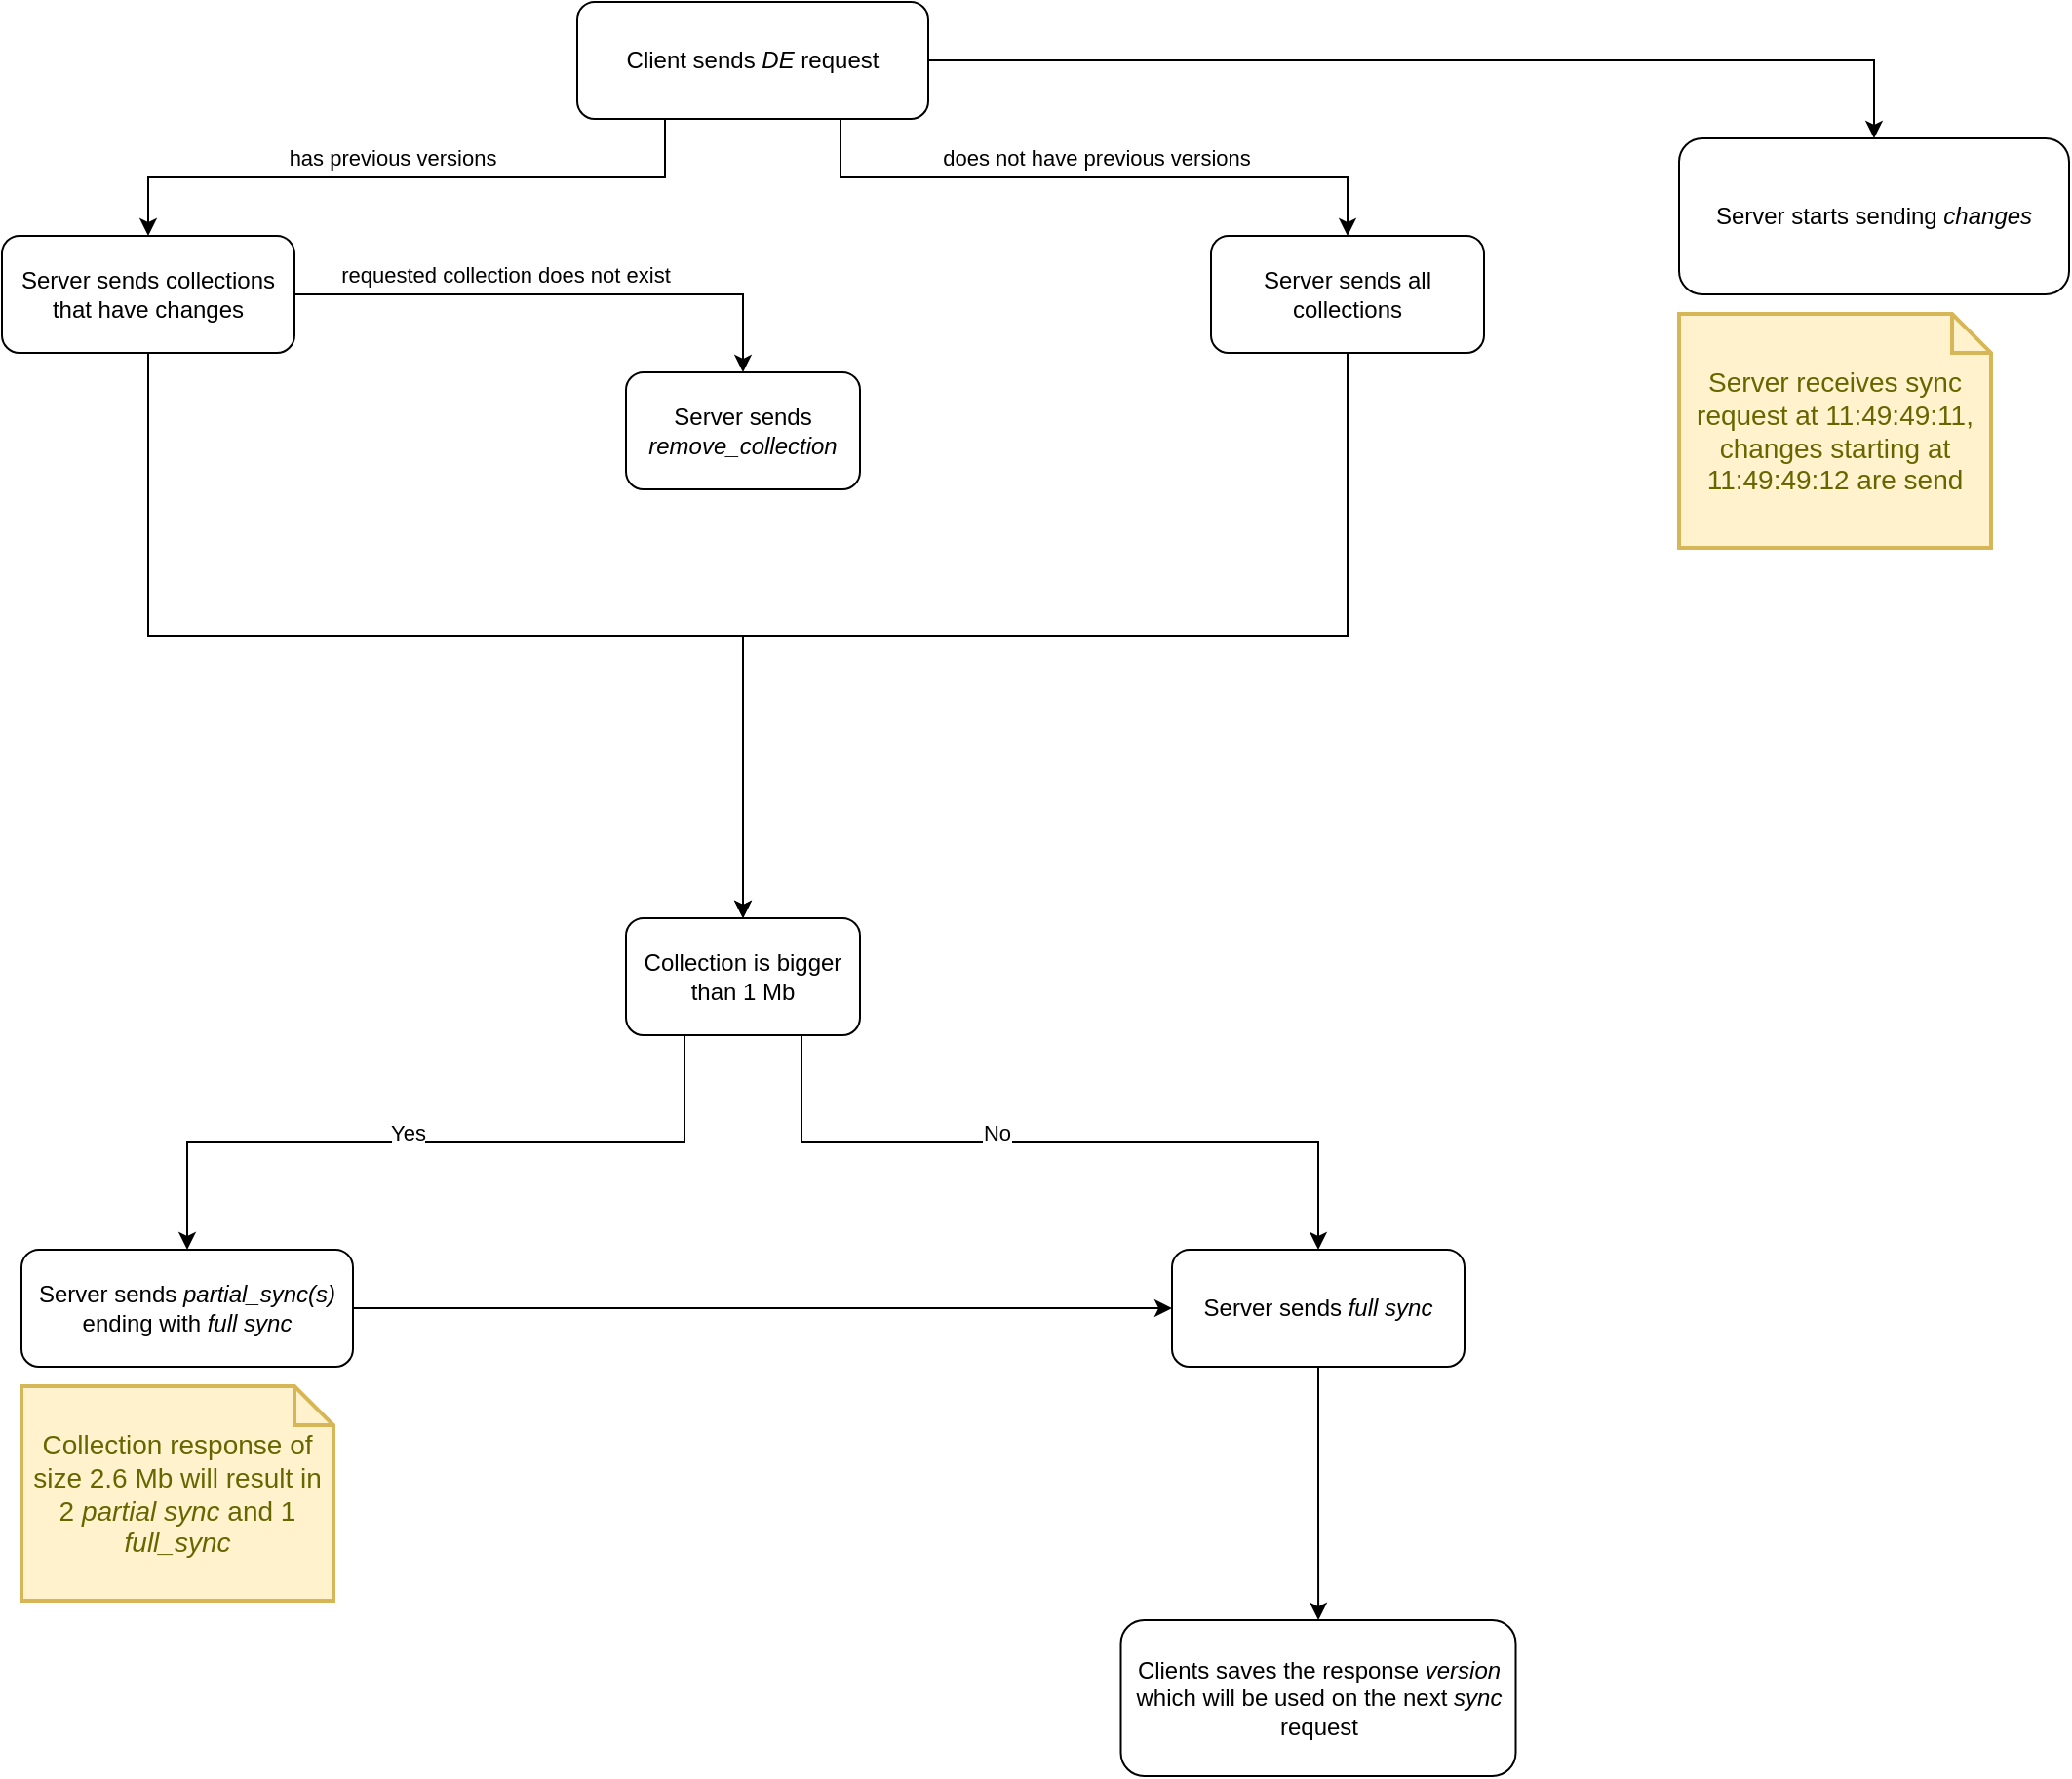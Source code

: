 <mxfile version="22.1.7" type="device">
  <diagram name="Page-1" id="D1gy60uCmTZI7_eMrfbx">
    <mxGraphModel dx="965" dy="616" grid="1" gridSize="10" guides="1" tooltips="1" connect="1" arrows="1" fold="1" page="1" pageScale="1" pageWidth="850" pageHeight="1100" math="0" shadow="0">
      <root>
        <mxCell id="0" />
        <mxCell id="1" parent="0" />
        <mxCell id="F3ZHKQ5qh3a04gbjnDMH-6" style="edgeStyle=orthogonalEdgeStyle;rounded=0;orthogonalLoop=1;jettySize=auto;html=1;exitX=0.25;exitY=1;exitDx=0;exitDy=0;" parent="1" source="F3ZHKQ5qh3a04gbjnDMH-2" target="F3ZHKQ5qh3a04gbjnDMH-4" edge="1">
          <mxGeometry relative="1" as="geometry" />
        </mxCell>
        <mxCell id="F3ZHKQ5qh3a04gbjnDMH-10" value="has previous versions" style="edgeLabel;html=1;align=center;verticalAlign=middle;resizable=0;points=[];" parent="F3ZHKQ5qh3a04gbjnDMH-6" vertex="1" connectable="0">
          <mxGeometry x="0.139" y="-4" relative="1" as="geometry">
            <mxPoint x="15" y="-6" as="offset" />
          </mxGeometry>
        </mxCell>
        <mxCell id="F3ZHKQ5qh3a04gbjnDMH-7" style="edgeStyle=orthogonalEdgeStyle;rounded=0;orthogonalLoop=1;jettySize=auto;html=1;exitX=0.75;exitY=1;exitDx=0;exitDy=0;" parent="1" source="F3ZHKQ5qh3a04gbjnDMH-2" target="F3ZHKQ5qh3a04gbjnDMH-5" edge="1">
          <mxGeometry relative="1" as="geometry" />
        </mxCell>
        <mxCell id="F3ZHKQ5qh3a04gbjnDMH-9" value="does not have previous versions" style="edgeLabel;html=1;align=center;verticalAlign=middle;resizable=0;points=[];" parent="F3ZHKQ5qh3a04gbjnDMH-7" vertex="1" connectable="0">
          <mxGeometry x="-0.147" relative="1" as="geometry">
            <mxPoint x="24" y="-10" as="offset" />
          </mxGeometry>
        </mxCell>
        <mxCell id="F3ZHKQ5qh3a04gbjnDMH-28" style="edgeStyle=orthogonalEdgeStyle;rounded=0;orthogonalLoop=1;jettySize=auto;html=1;exitX=1;exitY=0.5;exitDx=0;exitDy=0;entryX=0.5;entryY=0;entryDx=0;entryDy=0;" parent="1" source="F3ZHKQ5qh3a04gbjnDMH-2" target="F3ZHKQ5qh3a04gbjnDMH-26" edge="1">
          <mxGeometry relative="1" as="geometry" />
        </mxCell>
        <mxCell id="F3ZHKQ5qh3a04gbjnDMH-2" value="Client sends &lt;i&gt;DE&lt;/i&gt;&amp;nbsp;request" style="rounded=1;whiteSpace=wrap;html=1;" parent="1" vertex="1">
          <mxGeometry x="335" y="20" width="180" height="60" as="geometry" />
        </mxCell>
        <mxCell id="F3ZHKQ5qh3a04gbjnDMH-15" style="edgeStyle=orthogonalEdgeStyle;rounded=0;orthogonalLoop=1;jettySize=auto;html=1;exitX=1;exitY=0.5;exitDx=0;exitDy=0;" parent="1" source="F3ZHKQ5qh3a04gbjnDMH-4" target="F3ZHKQ5qh3a04gbjnDMH-14" edge="1">
          <mxGeometry relative="1" as="geometry" />
        </mxCell>
        <mxCell id="F3ZHKQ5qh3a04gbjnDMH-16" value="requested collection does not exist" style="edgeLabel;html=1;align=center;verticalAlign=middle;resizable=0;points=[];" parent="F3ZHKQ5qh3a04gbjnDMH-15" vertex="1" connectable="0">
          <mxGeometry x="-0.486" y="-3" relative="1" as="geometry">
            <mxPoint x="38" y="-13" as="offset" />
          </mxGeometry>
        </mxCell>
        <mxCell id="F3ZHKQ5qh3a04gbjnDMH-17" style="edgeStyle=orthogonalEdgeStyle;rounded=0;orthogonalLoop=1;jettySize=auto;html=1;exitX=0.5;exitY=1;exitDx=0;exitDy=0;entryX=0.5;entryY=0;entryDx=0;entryDy=0;" parent="1" source="F3ZHKQ5qh3a04gbjnDMH-4" target="F3ZHKQ5qh3a04gbjnDMH-11" edge="1">
          <mxGeometry relative="1" as="geometry" />
        </mxCell>
        <mxCell id="F3ZHKQ5qh3a04gbjnDMH-4" value="Server sends collections that have changes" style="rounded=1;whiteSpace=wrap;html=1;" parent="1" vertex="1">
          <mxGeometry x="40" y="140" width="150" height="60" as="geometry" />
        </mxCell>
        <mxCell id="F3ZHKQ5qh3a04gbjnDMH-19" style="edgeStyle=orthogonalEdgeStyle;rounded=0;orthogonalLoop=1;jettySize=auto;html=1;exitX=0.5;exitY=1;exitDx=0;exitDy=0;entryX=0.5;entryY=0;entryDx=0;entryDy=0;" parent="1" source="F3ZHKQ5qh3a04gbjnDMH-5" target="F3ZHKQ5qh3a04gbjnDMH-11" edge="1">
          <mxGeometry relative="1" as="geometry" />
        </mxCell>
        <mxCell id="F3ZHKQ5qh3a04gbjnDMH-5" value="Server sends all collections" style="rounded=1;whiteSpace=wrap;html=1;" parent="1" vertex="1">
          <mxGeometry x="660" y="140" width="140" height="60" as="geometry" />
        </mxCell>
        <mxCell id="F3ZHKQ5qh3a04gbjnDMH-20" style="edgeStyle=orthogonalEdgeStyle;rounded=0;orthogonalLoop=1;jettySize=auto;html=1;exitX=0.75;exitY=1;exitDx=0;exitDy=0;" parent="1" source="F3ZHKQ5qh3a04gbjnDMH-11" target="F3ZHKQ5qh3a04gbjnDMH-12" edge="1">
          <mxGeometry relative="1" as="geometry" />
        </mxCell>
        <mxCell id="F3ZHKQ5qh3a04gbjnDMH-22" value="No" style="edgeLabel;html=1;align=center;verticalAlign=middle;resizable=0;points=[];" parent="F3ZHKQ5qh3a04gbjnDMH-20" vertex="1" connectable="0">
          <mxGeometry x="-0.237" y="3" relative="1" as="geometry">
            <mxPoint x="12" y="-2" as="offset" />
          </mxGeometry>
        </mxCell>
        <mxCell id="F3ZHKQ5qh3a04gbjnDMH-21" style="edgeStyle=orthogonalEdgeStyle;rounded=0;orthogonalLoop=1;jettySize=auto;html=1;exitX=0.25;exitY=1;exitDx=0;exitDy=0;" parent="1" source="F3ZHKQ5qh3a04gbjnDMH-11" target="F3ZHKQ5qh3a04gbjnDMH-13" edge="1">
          <mxGeometry relative="1" as="geometry" />
        </mxCell>
        <mxCell id="F3ZHKQ5qh3a04gbjnDMH-23" value="Yes" style="edgeLabel;html=1;align=center;verticalAlign=middle;resizable=0;points=[];" parent="F3ZHKQ5qh3a04gbjnDMH-21" vertex="1" connectable="0">
          <mxGeometry x="0.229" y="1" relative="1" as="geometry">
            <mxPoint x="27" y="-6" as="offset" />
          </mxGeometry>
        </mxCell>
        <mxCell id="F3ZHKQ5qh3a04gbjnDMH-11" value="Collection is bigger than 1 Mb" style="rounded=1;whiteSpace=wrap;html=1;" parent="1" vertex="1">
          <mxGeometry x="360" y="490" width="120" height="60" as="geometry" />
        </mxCell>
        <mxCell id="QPECrZo4n5FLmgTB3uuv-4" style="edgeStyle=orthogonalEdgeStyle;rounded=0;orthogonalLoop=1;jettySize=auto;html=1;exitX=0.5;exitY=1;exitDx=0;exitDy=0;" parent="1" source="F3ZHKQ5qh3a04gbjnDMH-12" target="QPECrZo4n5FLmgTB3uuv-3" edge="1">
          <mxGeometry relative="1" as="geometry" />
        </mxCell>
        <mxCell id="F3ZHKQ5qh3a04gbjnDMH-12" value="Server sends &lt;i&gt;full sync&lt;/i&gt;" style="rounded=1;whiteSpace=wrap;html=1;" parent="1" vertex="1">
          <mxGeometry x="640" y="660" width="150" height="60" as="geometry" />
        </mxCell>
        <mxCell id="QPECrZo4n5FLmgTB3uuv-1" style="edgeStyle=orthogonalEdgeStyle;rounded=0;orthogonalLoop=1;jettySize=auto;html=1;exitX=1;exitY=0.5;exitDx=0;exitDy=0;" parent="1" source="F3ZHKQ5qh3a04gbjnDMH-13" target="F3ZHKQ5qh3a04gbjnDMH-12" edge="1">
          <mxGeometry relative="1" as="geometry" />
        </mxCell>
        <mxCell id="F3ZHKQ5qh3a04gbjnDMH-13" value="Server sends &lt;i&gt;partial_sync(s)&lt;/i&gt; ending with &lt;i&gt;full sync&lt;/i&gt;" style="rounded=1;whiteSpace=wrap;html=1;" parent="1" vertex="1">
          <mxGeometry x="50" y="660" width="170" height="60" as="geometry" />
        </mxCell>
        <mxCell id="F3ZHKQ5qh3a04gbjnDMH-14" value="Server sends &lt;i&gt;remove_collection&lt;/i&gt;" style="rounded=1;whiteSpace=wrap;html=1;" parent="1" vertex="1">
          <mxGeometry x="360" y="210" width="120" height="60" as="geometry" />
        </mxCell>
        <mxCell id="F3ZHKQ5qh3a04gbjnDMH-25" value="Collection response of size 2.6 Mb will result in 2 &lt;i&gt;partial sync&lt;/i&gt; and 1 &lt;i&gt;full_sync&lt;/i&gt;" style="shape=note;strokeWidth=2;fontSize=14;size=20;whiteSpace=wrap;html=1;fillColor=#fff2cc;strokeColor=#d6b656;fontColor=#666600;" parent="1" vertex="1">
          <mxGeometry x="50" y="730" width="160" height="110" as="geometry" />
        </mxCell>
        <mxCell id="F3ZHKQ5qh3a04gbjnDMH-26" value="Server starts sending &lt;i&gt;changes&lt;/i&gt;" style="rounded=1;whiteSpace=wrap;html=1;direction=east;" parent="1" vertex="1">
          <mxGeometry x="900" y="90" width="200" height="80" as="geometry" />
        </mxCell>
        <mxCell id="F3ZHKQ5qh3a04gbjnDMH-34" value="Server receives sync request at 11:49:49:11, changes starting at 11:49:49:12 are send" style="shape=note;strokeWidth=2;fontSize=14;size=20;whiteSpace=wrap;html=1;fillColor=#fff2cc;strokeColor=#d6b656;fontColor=#666600;" parent="1" vertex="1">
          <mxGeometry x="900" y="180" width="160" height="120" as="geometry" />
        </mxCell>
        <mxCell id="QPECrZo4n5FLmgTB3uuv-3" value="Clients saves the response&amp;nbsp;&lt;i&gt;version&lt;/i&gt; which will be used on the next &lt;i&gt;sync&lt;/i&gt; request" style="rounded=1;whiteSpace=wrap;html=1;" parent="1" vertex="1">
          <mxGeometry x="613.75" y="850" width="202.5" height="80" as="geometry" />
        </mxCell>
      </root>
    </mxGraphModel>
  </diagram>
</mxfile>
